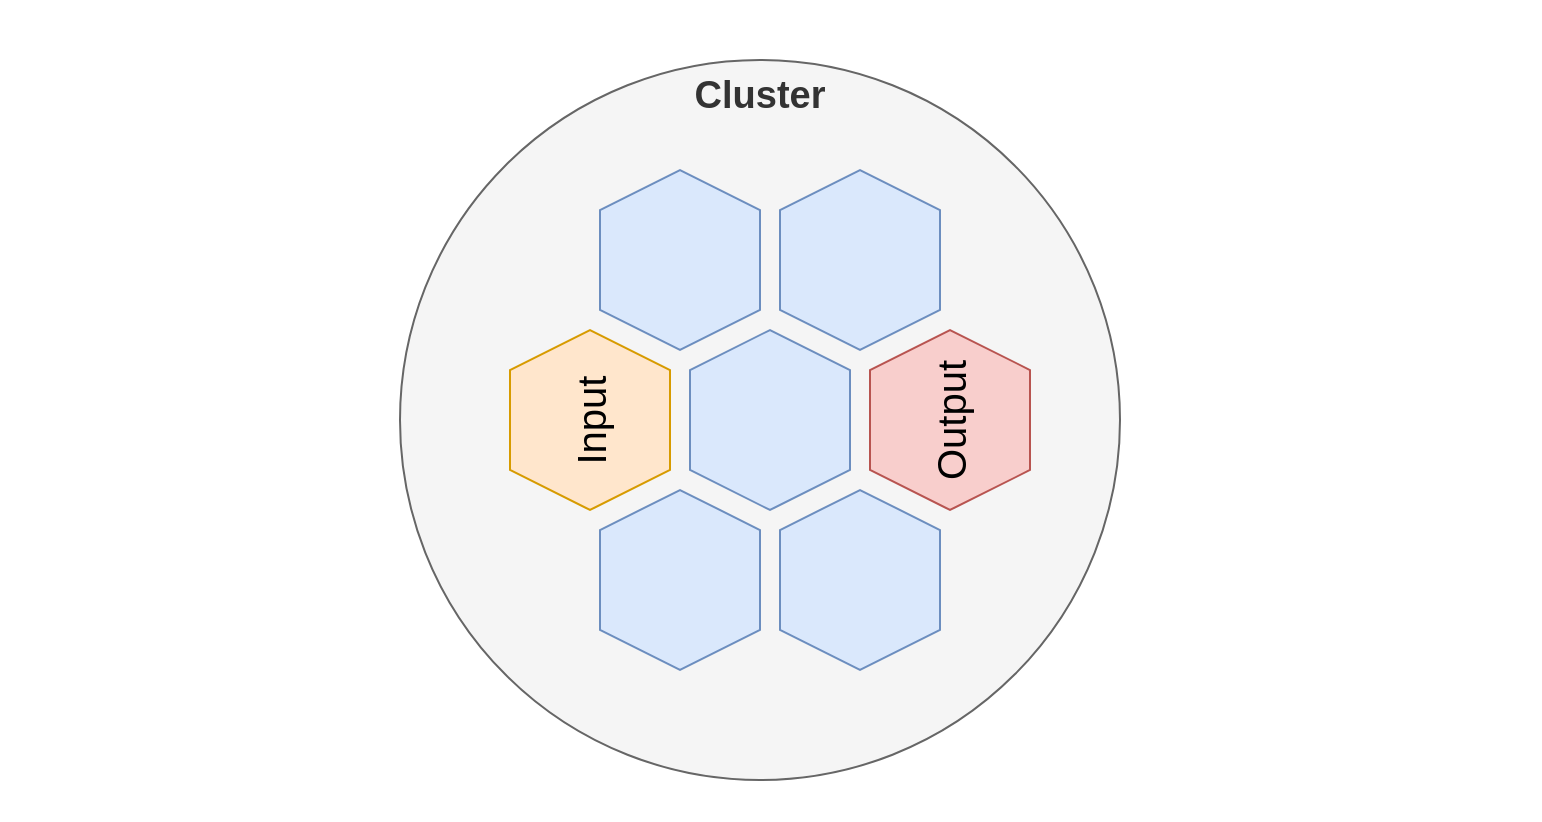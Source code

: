 <mxfile version="14.5.1" type="device"><diagram id="_jchL74tdjB6g8SfiNv7" name="Seite-1"><mxGraphModel dx="1102" dy="927" grid="1" gridSize="10" guides="1" tooltips="1" connect="1" arrows="1" fold="1" page="1" pageScale="1" pageWidth="827" pageHeight="1169" math="0" shadow="0"><root><mxCell id="0"/><mxCell id="1" parent="0"/><mxCell id="TtD8T4dBSCyxQfjJq66y-1" value="" style="rounded=0;whiteSpace=wrap;html=1;strokeColor=none;" vertex="1" parent="1"><mxGeometry x="40" y="170" width="770" height="410" as="geometry"/></mxCell><mxCell id="W04ZB3CdsW1EYFhz2w3D-2" value="&lt;b&gt;&lt;font style=&quot;font-size: 19px&quot;&gt;Cluster&lt;/font&gt;&lt;/b&gt;" style="ellipse;whiteSpace=wrap;html=1;aspect=fixed;fillColor=#f5f5f5;strokeColor=#666666;fontColor=#333333;verticalAlign=top;" parent="1" vertex="1"><mxGeometry x="240" y="200" width="360" height="360" as="geometry"/></mxCell><mxCell id="W04ZB3CdsW1EYFhz2w3D-4" value="" style="shape=hexagon;perimeter=hexagonPerimeter2;whiteSpace=wrap;html=1;fixedSize=1;size=20;rotation=-90;fillColor=#dae8fc;strokeColor=#6c8ebf;" parent="1" vertex="1"><mxGeometry x="335" y="260" width="90" height="80" as="geometry"/></mxCell><mxCell id="W04ZB3CdsW1EYFhz2w3D-5" value="Input" style="shape=hexagon;perimeter=hexagonPerimeter2;whiteSpace=wrap;html=1;fixedSize=1;size=20;rotation=-90;fillColor=#ffe6cc;strokeColor=#d79b00;fontSize=20;" parent="1" vertex="1"><mxGeometry x="290" y="340" width="90" height="80" as="geometry"/></mxCell><mxCell id="W04ZB3CdsW1EYFhz2w3D-6" value="" style="shape=hexagon;perimeter=hexagonPerimeter2;whiteSpace=wrap;html=1;fixedSize=1;size=20;rotation=-90;fillColor=#dae8fc;strokeColor=#6c8ebf;fontSize=20;" parent="1" vertex="1"><mxGeometry x="380" y="340" width="90" height="80" as="geometry"/></mxCell><mxCell id="W04ZB3CdsW1EYFhz2w3D-7" value="" style="shape=hexagon;perimeter=hexagonPerimeter2;whiteSpace=wrap;html=1;fixedSize=1;size=20;rotation=-90;fillColor=#dae8fc;strokeColor=#6c8ebf;fontSize=20;" parent="1" vertex="1"><mxGeometry x="335" y="420" width="90" height="80" as="geometry"/></mxCell><mxCell id="W04ZB3CdsW1EYFhz2w3D-12" value="" style="shape=hexagon;perimeter=hexagonPerimeter2;whiteSpace=wrap;html=1;fixedSize=1;size=20;rotation=-90;fillColor=#dae8fc;strokeColor=#6c8ebf;fontSize=20;" parent="1" vertex="1"><mxGeometry x="425" y="420" width="90" height="80" as="geometry"/></mxCell><mxCell id="W04ZB3CdsW1EYFhz2w3D-13" value="Output" style="shape=hexagon;perimeter=hexagonPerimeter2;whiteSpace=wrap;html=1;fixedSize=1;size=20;rotation=-90;fillColor=#f8cecc;strokeColor=#b85450;fontSize=20;" parent="1" vertex="1"><mxGeometry x="470" y="340" width="90" height="80" as="geometry"/></mxCell><mxCell id="W04ZB3CdsW1EYFhz2w3D-14" value="" style="shape=hexagon;perimeter=hexagonPerimeter2;whiteSpace=wrap;html=1;fixedSize=1;size=20;rotation=-90;fillColor=#dae8fc;strokeColor=#6c8ebf;" parent="1" vertex="1"><mxGeometry x="425" y="260" width="90" height="80" as="geometry"/></mxCell></root></mxGraphModel></diagram></mxfile>